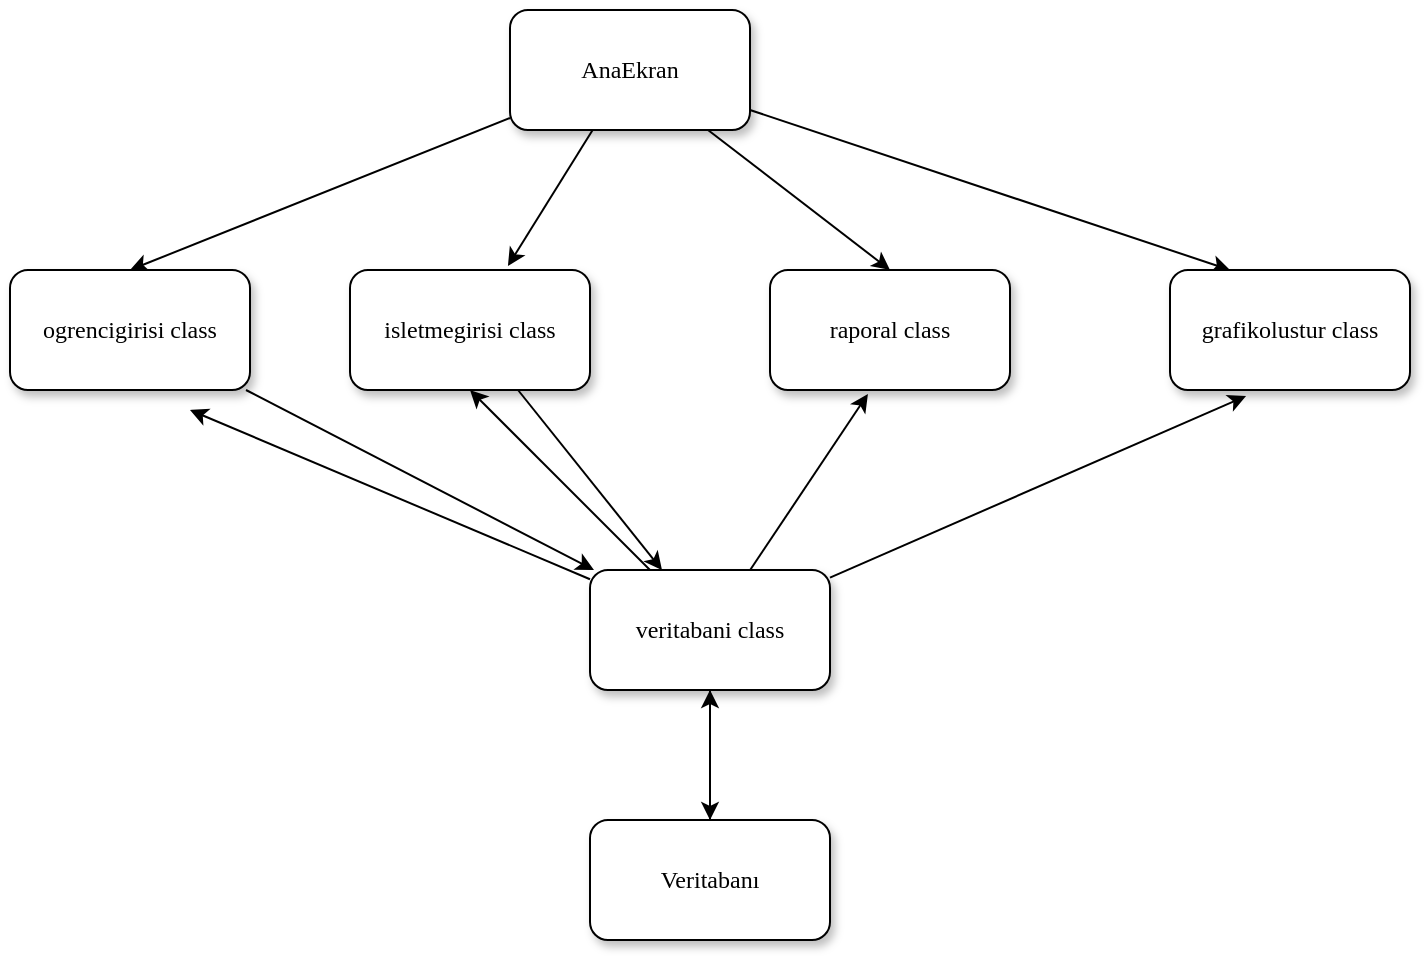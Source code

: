 <mxfile version="13.10.8" type="github">
  <diagram name="Page-1" id="10a91c8b-09ff-31b1-d368-03940ed4cc9e">
    <mxGraphModel dx="1102" dy="624" grid="1" gridSize="10" guides="1" tooltips="1" connect="1" arrows="1" fold="1" page="1" pageScale="1" pageWidth="1100" pageHeight="850" background="#ffffff" math="0" shadow="0">
      <root>
        <mxCell id="0" />
        <mxCell id="1" parent="0" />
        <mxCell id="TByzb_5O-kycAalhzj0m-8" style="edgeStyle=none;rounded=0;orthogonalLoop=1;jettySize=auto;html=1;entryX=0.5;entryY=0;entryDx=0;entryDy=0;" edge="1" parent="1" source="62893188c0fa7362-1" target="TByzb_5O-kycAalhzj0m-2">
          <mxGeometry relative="1" as="geometry" />
        </mxCell>
        <mxCell id="TByzb_5O-kycAalhzj0m-9" style="edgeStyle=none;rounded=0;orthogonalLoop=1;jettySize=auto;html=1;entryX=0.658;entryY=-0.033;entryDx=0;entryDy=0;entryPerimeter=0;" edge="1" parent="1" source="62893188c0fa7362-1" target="TByzb_5O-kycAalhzj0m-1">
          <mxGeometry relative="1" as="geometry" />
        </mxCell>
        <mxCell id="TByzb_5O-kycAalhzj0m-10" style="edgeStyle=none;rounded=0;orthogonalLoop=1;jettySize=auto;html=1;entryX=0.5;entryY=0;entryDx=0;entryDy=0;" edge="1" parent="1" source="62893188c0fa7362-1" target="62893188c0fa7362-2">
          <mxGeometry relative="1" as="geometry" />
        </mxCell>
        <mxCell id="TByzb_5O-kycAalhzj0m-11" style="edgeStyle=none;rounded=0;orthogonalLoop=1;jettySize=auto;html=1;entryX=0.25;entryY=0;entryDx=0;entryDy=0;" edge="1" parent="1" source="62893188c0fa7362-1" target="62893188c0fa7362-3">
          <mxGeometry relative="1" as="geometry" />
        </mxCell>
        <mxCell id="62893188c0fa7362-1" value="AnaEkran" style="whiteSpace=wrap;html=1;rounded=1;shadow=1;labelBackgroundColor=none;strokeWidth=1;fontFamily=Verdana;fontSize=12;align=center;" parent="1" vertex="1">
          <mxGeometry x="340" y="20" width="120" height="60" as="geometry" />
        </mxCell>
        <mxCell id="62893188c0fa7362-2" value="&lt;span&gt;raporal class&lt;/span&gt;" style="whiteSpace=wrap;html=1;rounded=1;shadow=1;labelBackgroundColor=none;strokeWidth=1;fontFamily=Verdana;fontSize=12;align=center;" parent="1" vertex="1">
          <mxGeometry x="470" y="150" width="120" height="60" as="geometry" />
        </mxCell>
        <mxCell id="62893188c0fa7362-3" value="&lt;span&gt;grafikolustur class&lt;/span&gt;" style="whiteSpace=wrap;html=1;rounded=1;shadow=1;labelBackgroundColor=none;strokeWidth=1;fontFamily=Verdana;fontSize=12;align=center;" parent="1" vertex="1">
          <mxGeometry x="670" y="150" width="120" height="60" as="geometry" />
        </mxCell>
        <mxCell id="TByzb_5O-kycAalhzj0m-13" style="edgeStyle=none;rounded=0;orthogonalLoop=1;jettySize=auto;html=1;" edge="1" parent="1" source="62893188c0fa7362-8">
          <mxGeometry relative="1" as="geometry">
            <mxPoint x="180" y="220" as="targetPoint" />
          </mxGeometry>
        </mxCell>
        <mxCell id="TByzb_5O-kycAalhzj0m-15" style="edgeStyle=none;rounded=0;orthogonalLoop=1;jettySize=auto;html=1;entryX=0.5;entryY=1;entryDx=0;entryDy=0;" edge="1" parent="1" source="62893188c0fa7362-8" target="TByzb_5O-kycAalhzj0m-1">
          <mxGeometry relative="1" as="geometry" />
        </mxCell>
        <mxCell id="TByzb_5O-kycAalhzj0m-16" style="edgeStyle=none;rounded=0;orthogonalLoop=1;jettySize=auto;html=1;entryX=0.408;entryY=1.033;entryDx=0;entryDy=0;entryPerimeter=0;" edge="1" parent="1" source="62893188c0fa7362-8" target="62893188c0fa7362-2">
          <mxGeometry relative="1" as="geometry" />
        </mxCell>
        <mxCell id="TByzb_5O-kycAalhzj0m-17" style="edgeStyle=none;rounded=0;orthogonalLoop=1;jettySize=auto;html=1;entryX=0.317;entryY=1.05;entryDx=0;entryDy=0;entryPerimeter=0;" edge="1" parent="1" source="62893188c0fa7362-8" target="62893188c0fa7362-3">
          <mxGeometry relative="1" as="geometry" />
        </mxCell>
        <mxCell id="TByzb_5O-kycAalhzj0m-18" style="edgeStyle=none;rounded=0;orthogonalLoop=1;jettySize=auto;html=1;entryX=0.5;entryY=0;entryDx=0;entryDy=0;" edge="1" parent="1" source="62893188c0fa7362-8" target="62893188c0fa7362-9">
          <mxGeometry relative="1" as="geometry" />
        </mxCell>
        <mxCell id="62893188c0fa7362-8" value="&lt;span&gt;veritabani class&lt;/span&gt;" style="whiteSpace=wrap;html=1;rounded=1;shadow=1;labelBackgroundColor=none;strokeWidth=1;fontFamily=Verdana;fontSize=12;align=center;" parent="1" vertex="1">
          <mxGeometry x="380" y="300" width="120" height="60" as="geometry" />
        </mxCell>
        <mxCell id="TByzb_5O-kycAalhzj0m-19" style="edgeStyle=none;rounded=0;orthogonalLoop=1;jettySize=auto;html=1;entryX=0.5;entryY=1;entryDx=0;entryDy=0;" edge="1" parent="1" source="62893188c0fa7362-9" target="62893188c0fa7362-8">
          <mxGeometry relative="1" as="geometry" />
        </mxCell>
        <mxCell id="62893188c0fa7362-9" value="&lt;span&gt;Veritabanı&lt;/span&gt;" style="whiteSpace=wrap;html=1;rounded=1;shadow=1;labelBackgroundColor=none;strokeWidth=1;fontFamily=Verdana;fontSize=12;align=center;" parent="1" vertex="1">
          <mxGeometry x="380" y="425" width="120" height="60" as="geometry" />
        </mxCell>
        <mxCell id="TByzb_5O-kycAalhzj0m-14" style="edgeStyle=none;rounded=0;orthogonalLoop=1;jettySize=auto;html=1;" edge="1" parent="1" source="TByzb_5O-kycAalhzj0m-1" target="62893188c0fa7362-8">
          <mxGeometry relative="1" as="geometry" />
        </mxCell>
        <mxCell id="TByzb_5O-kycAalhzj0m-1" value="&lt;span&gt;isletmegirisi class&lt;/span&gt;" style="whiteSpace=wrap;html=1;rounded=1;shadow=1;labelBackgroundColor=none;strokeWidth=1;fontFamily=Verdana;fontSize=12;align=center;" vertex="1" parent="1">
          <mxGeometry x="260" y="150" width="120" height="60" as="geometry" />
        </mxCell>
        <mxCell id="TByzb_5O-kycAalhzj0m-12" style="edgeStyle=none;rounded=0;orthogonalLoop=1;jettySize=auto;html=1;" edge="1" parent="1" source="TByzb_5O-kycAalhzj0m-2" target="62893188c0fa7362-8">
          <mxGeometry relative="1" as="geometry" />
        </mxCell>
        <mxCell id="TByzb_5O-kycAalhzj0m-2" value="ogrencigirisi class" style="whiteSpace=wrap;html=1;rounded=1;shadow=1;labelBackgroundColor=none;strokeWidth=1;fontFamily=Verdana;fontSize=12;align=center;" vertex="1" parent="1">
          <mxGeometry x="90" y="150" width="120" height="60" as="geometry" />
        </mxCell>
      </root>
    </mxGraphModel>
  </diagram>
</mxfile>
